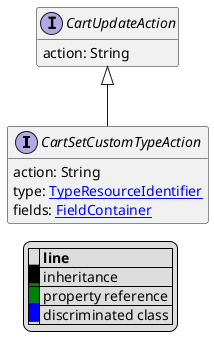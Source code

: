 @startuml

hide empty fields
hide empty methods
legend
|= |= line |
|<back:black>   </back>| inheritance |
|<back:green>   </back>| property reference |
|<back:blue>   </back>| discriminated class |
endlegend
interface CartSetCustomTypeAction [[CartSetCustomTypeAction.svg]] extends CartUpdateAction {
    action: String
    type: [[TypeResourceIdentifier.svg TypeResourceIdentifier]]
    fields: [[FieldContainer.svg FieldContainer]]
}
interface CartUpdateAction [[CartUpdateAction.svg]]  {
    action: String
}





@enduml
